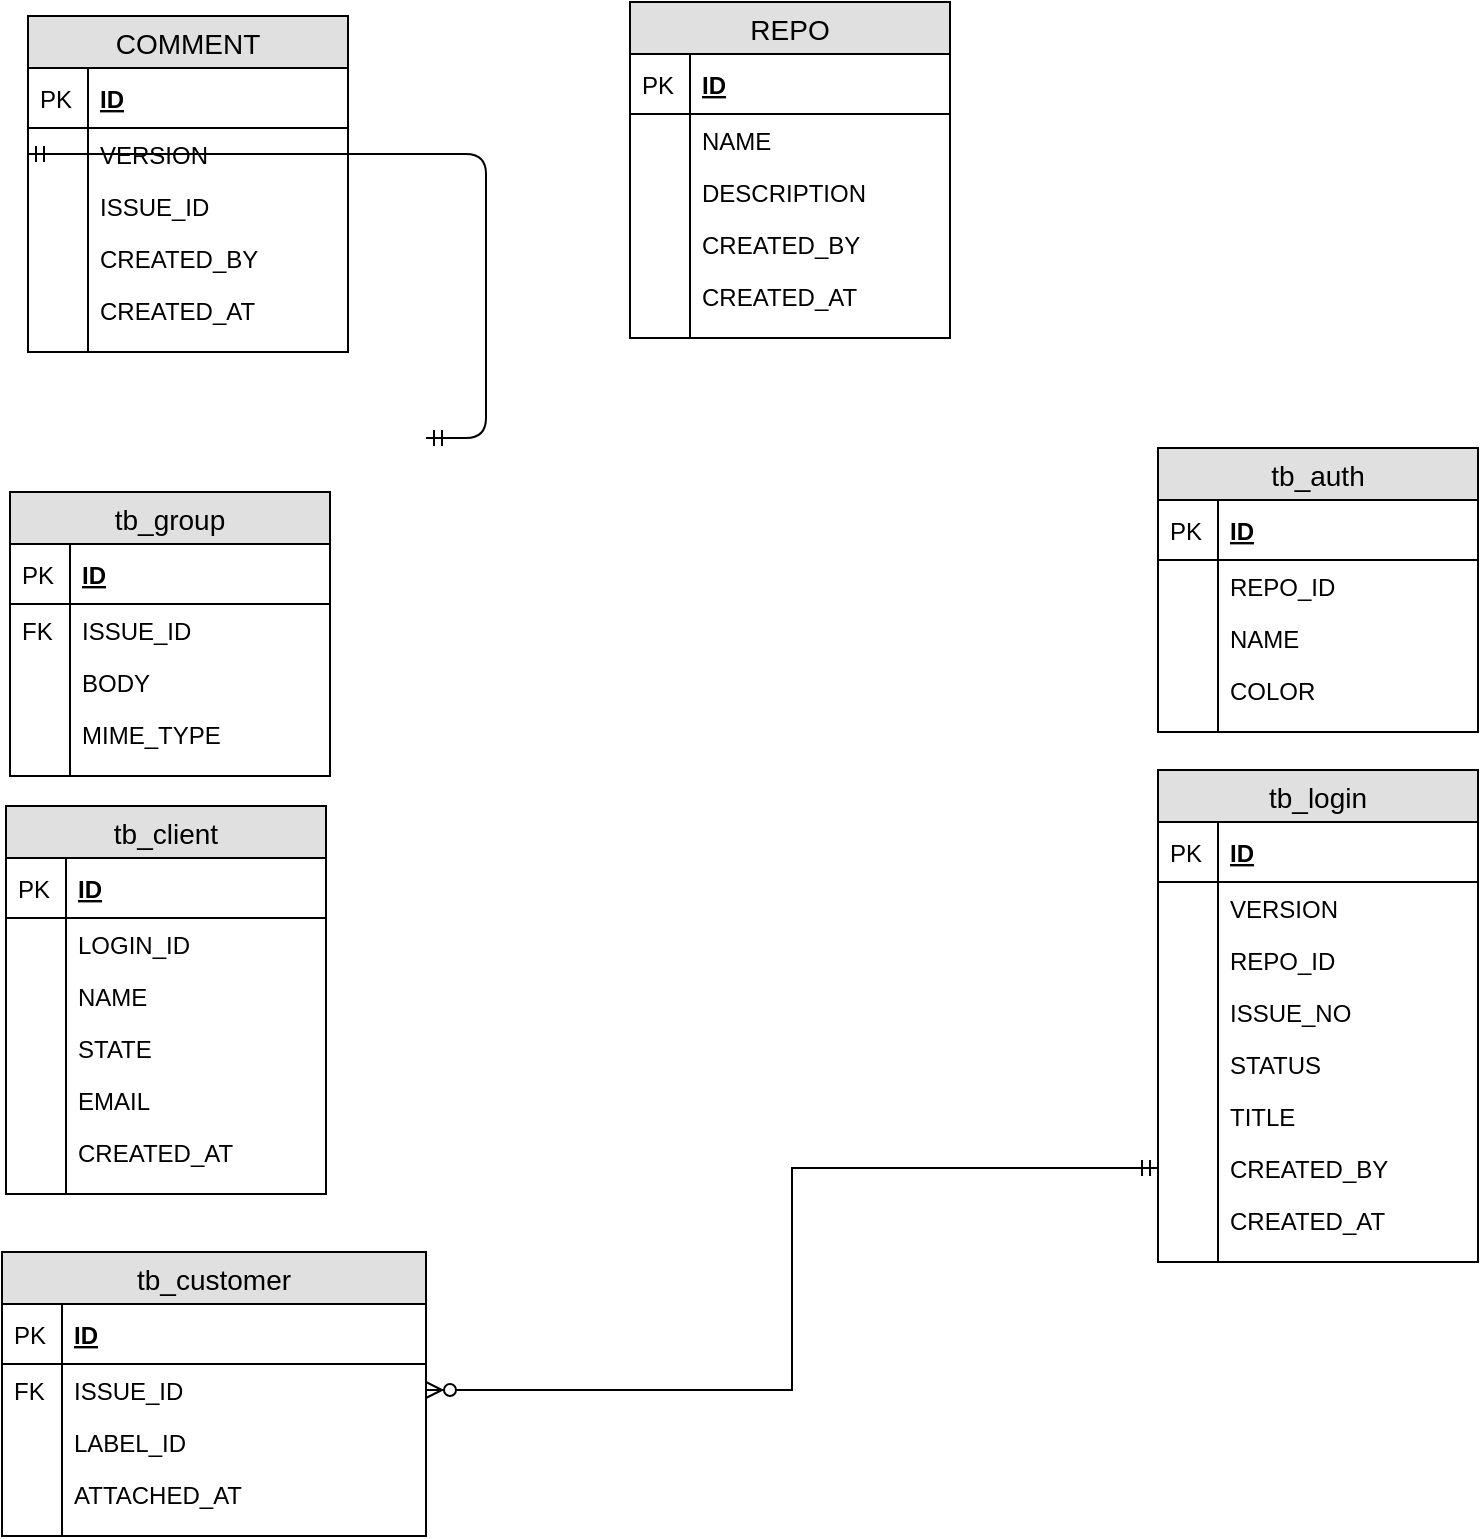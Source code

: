 <mxfile pages="1">
    <diagram id="ThVwjJEKlV_oW1t6sEBJ" name="Page-1">
        <mxGraphModel dx="1386" dy="1956" grid="0" gridSize="10" guides="1" tooltips="1" connect="1" arrows="1" fold="1" page="1" pageScale="1" pageWidth="827" pageHeight="1169" background="none" math="0" shadow="0">
            <root>
                <mxCell id="0"/>
                <mxCell id="1" parent="0"/>
                <mxCell id="Bm8oiXyTECb4FAFyTaYc-1" value="tb_login" style="swimlane;fontStyle=0;childLayout=stackLayout;horizontal=1;startSize=26;fillColor=#e0e0e0;horizontalStack=0;resizeParent=1;resizeParentMax=0;resizeLast=0;collapsible=1;marginBottom=0;swimlaneFillColor=#ffffff;align=center;fontSize=14;" parent="1" vertex="1">
                    <mxGeometry x="594" y="161" width="160" height="246" as="geometry"/>
                </mxCell>
                <mxCell id="Bm8oiXyTECb4FAFyTaYc-2" value="ID" style="shape=partialRectangle;top=0;left=0;right=0;bottom=1;align=left;verticalAlign=middle;fillColor=none;spacingLeft=34;spacingRight=4;overflow=hidden;rotatable=0;points=[[0,0.5],[1,0.5]];portConstraint=eastwest;dropTarget=0;fontStyle=5;fontSize=12;" parent="Bm8oiXyTECb4FAFyTaYc-1" vertex="1">
                    <mxGeometry y="26" width="160" height="30" as="geometry"/>
                </mxCell>
                <mxCell id="Bm8oiXyTECb4FAFyTaYc-3" value="PK" style="shape=partialRectangle;top=0;left=0;bottom=0;fillColor=none;align=left;verticalAlign=middle;spacingLeft=4;spacingRight=4;overflow=hidden;rotatable=0;points=[];portConstraint=eastwest;part=1;fontSize=12;" parent="Bm8oiXyTECb4FAFyTaYc-2" vertex="1" connectable="0">
                    <mxGeometry width="30" height="30" as="geometry"/>
                </mxCell>
                <mxCell id="Bm8oiXyTECb4FAFyTaYc-4" value="VERSION" style="shape=partialRectangle;top=0;left=0;right=0;bottom=0;align=left;verticalAlign=top;fillColor=none;spacingLeft=34;spacingRight=4;overflow=hidden;rotatable=0;points=[[0,0.5],[1,0.5]];portConstraint=eastwest;dropTarget=0;fontSize=12;" parent="Bm8oiXyTECb4FAFyTaYc-1" vertex="1">
                    <mxGeometry y="56" width="160" height="26" as="geometry"/>
                </mxCell>
                <mxCell id="Bm8oiXyTECb4FAFyTaYc-5" value="" style="shape=partialRectangle;top=0;left=0;bottom=0;fillColor=none;align=left;verticalAlign=top;spacingLeft=4;spacingRight=4;overflow=hidden;rotatable=0;points=[];portConstraint=eastwest;part=1;fontSize=12;" parent="Bm8oiXyTECb4FAFyTaYc-4" vertex="1" connectable="0">
                    <mxGeometry width="30" height="26" as="geometry"/>
                </mxCell>
                <mxCell id="Bm8oiXyTECb4FAFyTaYc-6" value="REPO_ID" style="shape=partialRectangle;top=0;left=0;right=0;bottom=0;align=left;verticalAlign=top;fillColor=none;spacingLeft=34;spacingRight=4;overflow=hidden;rotatable=0;points=[[0,0.5],[1,0.5]];portConstraint=eastwest;dropTarget=0;fontSize=12;" parent="Bm8oiXyTECb4FAFyTaYc-1" vertex="1">
                    <mxGeometry y="82" width="160" height="26" as="geometry"/>
                </mxCell>
                <mxCell id="Bm8oiXyTECb4FAFyTaYc-7" value="" style="shape=partialRectangle;top=0;left=0;bottom=0;fillColor=none;align=left;verticalAlign=top;spacingLeft=4;spacingRight=4;overflow=hidden;rotatable=0;points=[];portConstraint=eastwest;part=1;fontSize=12;" parent="Bm8oiXyTECb4FAFyTaYc-6" vertex="1" connectable="0">
                    <mxGeometry width="30" height="26" as="geometry"/>
                </mxCell>
                <mxCell id="Bm8oiXyTECb4FAFyTaYc-8" value="ISSUE_NO" style="shape=partialRectangle;top=0;left=0;right=0;bottom=0;align=left;verticalAlign=top;fillColor=none;spacingLeft=34;spacingRight=4;overflow=hidden;rotatable=0;points=[[0,0.5],[1,0.5]];portConstraint=eastwest;dropTarget=0;fontSize=12;" parent="Bm8oiXyTECb4FAFyTaYc-1" vertex="1">
                    <mxGeometry y="108" width="160" height="26" as="geometry"/>
                </mxCell>
                <mxCell id="Bm8oiXyTECb4FAFyTaYc-9" value="" style="shape=partialRectangle;top=0;left=0;bottom=0;fillColor=none;align=left;verticalAlign=top;spacingLeft=4;spacingRight=4;overflow=hidden;rotatable=0;points=[];portConstraint=eastwest;part=1;fontSize=12;" parent="Bm8oiXyTECb4FAFyTaYc-8" vertex="1" connectable="0">
                    <mxGeometry width="30" height="26" as="geometry"/>
                </mxCell>
                <mxCell id="Bm8oiXyTECb4FAFyTaYc-12" value="STATUS" style="shape=partialRectangle;top=0;left=0;right=0;bottom=0;align=left;verticalAlign=top;fillColor=none;spacingLeft=34;spacingRight=4;overflow=hidden;rotatable=0;points=[[0,0.5],[1,0.5]];portConstraint=eastwest;dropTarget=0;fontSize=12;" parent="Bm8oiXyTECb4FAFyTaYc-1" vertex="1">
                    <mxGeometry y="134" width="160" height="26" as="geometry"/>
                </mxCell>
                <mxCell id="Bm8oiXyTECb4FAFyTaYc-13" value="" style="shape=partialRectangle;top=0;left=0;bottom=0;fillColor=none;align=left;verticalAlign=top;spacingLeft=4;spacingRight=4;overflow=hidden;rotatable=0;points=[];portConstraint=eastwest;part=1;fontSize=12;" parent="Bm8oiXyTECb4FAFyTaYc-12" vertex="1" connectable="0">
                    <mxGeometry width="30" height="26" as="geometry"/>
                </mxCell>
                <mxCell id="Bm8oiXyTECb4FAFyTaYc-14" value="TITLE" style="shape=partialRectangle;top=0;left=0;right=0;bottom=0;align=left;verticalAlign=top;fillColor=none;spacingLeft=34;spacingRight=4;overflow=hidden;rotatable=0;points=[[0,0.5],[1,0.5]];portConstraint=eastwest;dropTarget=0;fontSize=12;" parent="Bm8oiXyTECb4FAFyTaYc-1" vertex="1">
                    <mxGeometry y="160" width="160" height="26" as="geometry"/>
                </mxCell>
                <mxCell id="Bm8oiXyTECb4FAFyTaYc-15" value="" style="shape=partialRectangle;top=0;left=0;bottom=0;fillColor=none;align=left;verticalAlign=top;spacingLeft=4;spacingRight=4;overflow=hidden;rotatable=0;points=[];portConstraint=eastwest;part=1;fontSize=12;" parent="Bm8oiXyTECb4FAFyTaYc-14" vertex="1" connectable="0">
                    <mxGeometry width="30" height="26" as="geometry"/>
                </mxCell>
                <mxCell id="Bm8oiXyTECb4FAFyTaYc-16" value="CREATED_BY" style="shape=partialRectangle;top=0;left=0;right=0;bottom=0;align=left;verticalAlign=top;fillColor=none;spacingLeft=34;spacingRight=4;overflow=hidden;rotatable=0;points=[[0,0.5],[1,0.5]];portConstraint=eastwest;dropTarget=0;fontSize=12;" parent="Bm8oiXyTECb4FAFyTaYc-1" vertex="1">
                    <mxGeometry y="186" width="160" height="26" as="geometry"/>
                </mxCell>
                <mxCell id="Bm8oiXyTECb4FAFyTaYc-17" value="" style="shape=partialRectangle;top=0;left=0;bottom=0;fillColor=none;align=left;verticalAlign=top;spacingLeft=4;spacingRight=4;overflow=hidden;rotatable=0;points=[];portConstraint=eastwest;part=1;fontSize=12;" parent="Bm8oiXyTECb4FAFyTaYc-16" vertex="1" connectable="0">
                    <mxGeometry width="30" height="26" as="geometry"/>
                </mxCell>
                <mxCell id="Bm8oiXyTECb4FAFyTaYc-18" value="CREATED_AT" style="shape=partialRectangle;top=0;left=0;right=0;bottom=0;align=left;verticalAlign=top;fillColor=none;spacingLeft=34;spacingRight=4;overflow=hidden;rotatable=0;points=[[0,0.5],[1,0.5]];portConstraint=eastwest;dropTarget=0;fontSize=12;" parent="Bm8oiXyTECb4FAFyTaYc-1" vertex="1">
                    <mxGeometry y="212" width="160" height="26" as="geometry"/>
                </mxCell>
                <mxCell id="Bm8oiXyTECb4FAFyTaYc-19" value="" style="shape=partialRectangle;top=0;left=0;bottom=0;fillColor=none;align=left;verticalAlign=top;spacingLeft=4;spacingRight=4;overflow=hidden;rotatable=0;points=[];portConstraint=eastwest;part=1;fontSize=12;" parent="Bm8oiXyTECb4FAFyTaYc-18" vertex="1" connectable="0">
                    <mxGeometry width="30" height="26" as="geometry"/>
                </mxCell>
                <mxCell id="Bm8oiXyTECb4FAFyTaYc-10" value="" style="shape=partialRectangle;top=0;left=0;right=0;bottom=0;align=left;verticalAlign=top;fillColor=none;spacingLeft=34;spacingRight=4;overflow=hidden;rotatable=0;points=[[0,0.5],[1,0.5]];portConstraint=eastwest;dropTarget=0;fontSize=12;" parent="Bm8oiXyTECb4FAFyTaYc-1" vertex="1">
                    <mxGeometry y="238" width="160" height="8" as="geometry"/>
                </mxCell>
                <mxCell id="Bm8oiXyTECb4FAFyTaYc-11" value="" style="shape=partialRectangle;top=0;left=0;bottom=0;fillColor=none;align=left;verticalAlign=top;spacingLeft=4;spacingRight=4;overflow=hidden;rotatable=0;points=[];portConstraint=eastwest;part=1;fontSize=12;" parent="Bm8oiXyTECb4FAFyTaYc-10" vertex="1" connectable="0">
                    <mxGeometry width="30" height="8.0" as="geometry"/>
                </mxCell>
                <mxCell id="Bm8oiXyTECb4FAFyTaYc-39" value="tb_customer" style="swimlane;fontStyle=0;childLayout=stackLayout;horizontal=1;startSize=26;fillColor=#e0e0e0;horizontalStack=0;resizeParent=1;resizeParentMax=0;resizeLast=0;collapsible=1;marginBottom=0;swimlaneFillColor=#ffffff;align=center;fontSize=14;" parent="1" vertex="1">
                    <mxGeometry x="16" y="402" width="212" height="142" as="geometry"/>
                </mxCell>
                <mxCell id="Bm8oiXyTECb4FAFyTaYc-40" value="ID" style="shape=partialRectangle;top=0;left=0;right=0;bottom=1;align=left;verticalAlign=middle;fillColor=none;spacingLeft=34;spacingRight=4;overflow=hidden;rotatable=0;points=[[0,0.5],[1,0.5]];portConstraint=eastwest;dropTarget=0;fontStyle=5;fontSize=12;" parent="Bm8oiXyTECb4FAFyTaYc-39" vertex="1">
                    <mxGeometry y="26" width="212" height="30" as="geometry"/>
                </mxCell>
                <mxCell id="Bm8oiXyTECb4FAFyTaYc-41" value="PK" style="shape=partialRectangle;top=0;left=0;bottom=0;fillColor=none;align=left;verticalAlign=middle;spacingLeft=4;spacingRight=4;overflow=hidden;rotatable=0;points=[];portConstraint=eastwest;part=1;fontSize=12;" parent="Bm8oiXyTECb4FAFyTaYc-40" vertex="1" connectable="0">
                    <mxGeometry width="30" height="30" as="geometry"/>
                </mxCell>
                <mxCell id="Bm8oiXyTECb4FAFyTaYc-42" value="ISSUE_ID" style="shape=partialRectangle;top=0;left=0;right=0;bottom=0;align=left;verticalAlign=top;fillColor=none;spacingLeft=34;spacingRight=4;overflow=hidden;rotatable=0;points=[[0,0.5],[1,0.5]];portConstraint=eastwest;dropTarget=0;fontSize=12;strokeColor=#000000;" parent="Bm8oiXyTECb4FAFyTaYc-39" vertex="1">
                    <mxGeometry y="56" width="212" height="26" as="geometry"/>
                </mxCell>
                <mxCell id="Bm8oiXyTECb4FAFyTaYc-43" value="FK" style="shape=partialRectangle;top=0;left=0;bottom=0;fillColor=none;align=left;verticalAlign=top;spacingLeft=4;spacingRight=4;overflow=hidden;rotatable=0;points=[];portConstraint=eastwest;part=1;fontSize=12;" parent="Bm8oiXyTECb4FAFyTaYc-42" vertex="1" connectable="0">
                    <mxGeometry width="30" height="26" as="geometry"/>
                </mxCell>
                <mxCell id="Bm8oiXyTECb4FAFyTaYc-44" value="LABEL_ID" style="shape=partialRectangle;top=0;left=0;right=0;bottom=0;align=left;verticalAlign=top;fillColor=none;spacingLeft=34;spacingRight=4;overflow=hidden;rotatable=0;points=[[0,0.5],[1,0.5]];portConstraint=eastwest;dropTarget=0;fontSize=12;" parent="Bm8oiXyTECb4FAFyTaYc-39" vertex="1">
                    <mxGeometry y="82" width="212" height="26" as="geometry"/>
                </mxCell>
                <mxCell id="Bm8oiXyTECb4FAFyTaYc-45" value="" style="shape=partialRectangle;top=0;left=0;bottom=0;fillColor=none;align=left;verticalAlign=top;spacingLeft=4;spacingRight=4;overflow=hidden;rotatable=0;points=[];portConstraint=eastwest;part=1;fontSize=12;" parent="Bm8oiXyTECb4FAFyTaYc-44" vertex="1" connectable="0">
                    <mxGeometry width="30" height="26" as="geometry"/>
                </mxCell>
                <mxCell id="Bm8oiXyTECb4FAFyTaYc-46" value="ATTACHED_AT" style="shape=partialRectangle;top=0;left=0;right=0;bottom=0;align=left;verticalAlign=top;fillColor=none;spacingLeft=34;spacingRight=4;overflow=hidden;rotatable=0;points=[[0,0.5],[1,0.5]];portConstraint=eastwest;dropTarget=0;fontSize=12;" parent="Bm8oiXyTECb4FAFyTaYc-39" vertex="1">
                    <mxGeometry y="108" width="212" height="26" as="geometry"/>
                </mxCell>
                <mxCell id="Bm8oiXyTECb4FAFyTaYc-47" value="" style="shape=partialRectangle;top=0;left=0;bottom=0;fillColor=none;align=left;verticalAlign=top;spacingLeft=4;spacingRight=4;overflow=hidden;rotatable=0;points=[];portConstraint=eastwest;part=1;fontSize=12;" parent="Bm8oiXyTECb4FAFyTaYc-46" vertex="1" connectable="0">
                    <mxGeometry width="30" height="26" as="geometry"/>
                </mxCell>
                <mxCell id="Bm8oiXyTECb4FAFyTaYc-48" value="" style="shape=partialRectangle;top=0;left=0;right=0;bottom=0;align=left;verticalAlign=top;fillColor=none;spacingLeft=34;spacingRight=4;overflow=hidden;rotatable=0;points=[[0,0.5],[1,0.5]];portConstraint=eastwest;dropTarget=0;fontSize=12;" parent="Bm8oiXyTECb4FAFyTaYc-39" vertex="1">
                    <mxGeometry y="134" width="212" height="8" as="geometry"/>
                </mxCell>
                <mxCell id="Bm8oiXyTECb4FAFyTaYc-49" value="" style="shape=partialRectangle;top=0;left=0;bottom=0;fillColor=none;align=left;verticalAlign=top;spacingLeft=4;spacingRight=4;overflow=hidden;rotatable=0;points=[];portConstraint=eastwest;part=1;fontSize=12;" parent="Bm8oiXyTECb4FAFyTaYc-48" vertex="1" connectable="0">
                    <mxGeometry width="30" height="8.0" as="geometry"/>
                </mxCell>
                <mxCell id="Bm8oiXyTECb4FAFyTaYc-50" value="COMMENT" style="swimlane;fontStyle=0;childLayout=stackLayout;horizontal=1;startSize=26;fillColor=#e0e0e0;horizontalStack=0;resizeParent=1;resizeParentMax=0;resizeLast=0;collapsible=1;marginBottom=0;swimlaneFillColor=#ffffff;align=center;fontSize=14;" parent="1" vertex="1">
                    <mxGeometry x="29" y="-216" width="160" height="168" as="geometry"/>
                </mxCell>
                <mxCell id="Bm8oiXyTECb4FAFyTaYc-51" value="ID" style="shape=partialRectangle;top=0;left=0;right=0;bottom=1;align=left;verticalAlign=middle;fillColor=none;spacingLeft=34;spacingRight=4;overflow=hidden;rotatable=0;points=[[0,0.5],[1,0.5]];portConstraint=eastwest;dropTarget=0;fontStyle=5;fontSize=12;" parent="Bm8oiXyTECb4FAFyTaYc-50" vertex="1">
                    <mxGeometry y="26" width="160" height="30" as="geometry"/>
                </mxCell>
                <mxCell id="Bm8oiXyTECb4FAFyTaYc-52" value="PK" style="shape=partialRectangle;top=0;left=0;bottom=0;fillColor=none;align=left;verticalAlign=middle;spacingLeft=4;spacingRight=4;overflow=hidden;rotatable=0;points=[];portConstraint=eastwest;part=1;fontSize=12;" parent="Bm8oiXyTECb4FAFyTaYc-51" vertex="1" connectable="0">
                    <mxGeometry width="30" height="30" as="geometry"/>
                </mxCell>
                <mxCell id="Bm8oiXyTECb4FAFyTaYc-53" value="VERSION" style="shape=partialRectangle;top=0;left=0;right=0;bottom=0;align=left;verticalAlign=top;fillColor=none;spacingLeft=34;spacingRight=4;overflow=hidden;rotatable=0;points=[[0,0.5],[1,0.5]];portConstraint=eastwest;dropTarget=0;fontSize=12;" parent="Bm8oiXyTECb4FAFyTaYc-50" vertex="1">
                    <mxGeometry y="56" width="160" height="26" as="geometry"/>
                </mxCell>
                <mxCell id="Bm8oiXyTECb4FAFyTaYc-54" value="" style="shape=partialRectangle;top=0;left=0;bottom=0;fillColor=none;align=left;verticalAlign=top;spacingLeft=4;spacingRight=4;overflow=hidden;rotatable=0;points=[];portConstraint=eastwest;part=1;fontSize=12;" parent="Bm8oiXyTECb4FAFyTaYc-53" vertex="1" connectable="0">
                    <mxGeometry width="30" height="26" as="geometry"/>
                </mxCell>
                <mxCell id="Bm8oiXyTECb4FAFyTaYc-55" value="ISSUE_ID" style="shape=partialRectangle;top=0;left=0;right=0;bottom=0;align=left;verticalAlign=top;fillColor=none;spacingLeft=34;spacingRight=4;overflow=hidden;rotatable=0;points=[[0,0.5],[1,0.5]];portConstraint=eastwest;dropTarget=0;fontSize=12;" parent="Bm8oiXyTECb4FAFyTaYc-50" vertex="1">
                    <mxGeometry y="82" width="160" height="26" as="geometry"/>
                </mxCell>
                <mxCell id="Bm8oiXyTECb4FAFyTaYc-56" value="" style="shape=partialRectangle;top=0;left=0;bottom=0;fillColor=none;align=left;verticalAlign=top;spacingLeft=4;spacingRight=4;overflow=hidden;rotatable=0;points=[];portConstraint=eastwest;part=1;fontSize=12;" parent="Bm8oiXyTECb4FAFyTaYc-55" vertex="1" connectable="0">
                    <mxGeometry width="30" height="26" as="geometry"/>
                </mxCell>
                <mxCell id="Bm8oiXyTECb4FAFyTaYc-57" value="CREATED_BY" style="shape=partialRectangle;top=0;left=0;right=0;bottom=0;align=left;verticalAlign=top;fillColor=none;spacingLeft=34;spacingRight=4;overflow=hidden;rotatable=0;points=[[0,0.5],[1,0.5]];portConstraint=eastwest;dropTarget=0;fontSize=12;" parent="Bm8oiXyTECb4FAFyTaYc-50" vertex="1">
                    <mxGeometry y="108" width="160" height="26" as="geometry"/>
                </mxCell>
                <mxCell id="Bm8oiXyTECb4FAFyTaYc-58" value="" style="shape=partialRectangle;top=0;left=0;bottom=0;fillColor=none;align=left;verticalAlign=top;spacingLeft=4;spacingRight=4;overflow=hidden;rotatable=0;points=[];portConstraint=eastwest;part=1;fontSize=12;" parent="Bm8oiXyTECb4FAFyTaYc-57" vertex="1" connectable="0">
                    <mxGeometry width="30" height="26" as="geometry"/>
                </mxCell>
                <mxCell id="Bm8oiXyTECb4FAFyTaYc-59" value="CREATED_AT" style="shape=partialRectangle;top=0;left=0;right=0;bottom=0;align=left;verticalAlign=top;fillColor=none;spacingLeft=34;spacingRight=4;overflow=hidden;rotatable=0;points=[[0,0.5],[1,0.5]];portConstraint=eastwest;dropTarget=0;fontSize=12;" parent="Bm8oiXyTECb4FAFyTaYc-50" vertex="1">
                    <mxGeometry y="134" width="160" height="26" as="geometry"/>
                </mxCell>
                <mxCell id="Bm8oiXyTECb4FAFyTaYc-60" value="" style="shape=partialRectangle;top=0;left=0;bottom=0;fillColor=none;align=left;verticalAlign=top;spacingLeft=4;spacingRight=4;overflow=hidden;rotatable=0;points=[];portConstraint=eastwest;part=1;fontSize=12;" parent="Bm8oiXyTECb4FAFyTaYc-59" vertex="1" connectable="0">
                    <mxGeometry width="30" height="26" as="geometry"/>
                </mxCell>
                <mxCell id="Bm8oiXyTECb4FAFyTaYc-67" value="" style="shape=partialRectangle;top=0;left=0;right=0;bottom=0;align=left;verticalAlign=top;fillColor=none;spacingLeft=34;spacingRight=4;overflow=hidden;rotatable=0;points=[[0,0.5],[1,0.5]];portConstraint=eastwest;dropTarget=0;fontSize=12;" parent="Bm8oiXyTECb4FAFyTaYc-50" vertex="1">
                    <mxGeometry y="160" width="160" height="8" as="geometry"/>
                </mxCell>
                <mxCell id="Bm8oiXyTECb4FAFyTaYc-68" value="" style="shape=partialRectangle;top=0;left=0;bottom=0;fillColor=none;align=left;verticalAlign=top;spacingLeft=4;spacingRight=4;overflow=hidden;rotatable=0;points=[];portConstraint=eastwest;part=1;fontSize=12;" parent="Bm8oiXyTECb4FAFyTaYc-67" vertex="1" connectable="0">
                    <mxGeometry width="30" height="8.0" as="geometry"/>
                </mxCell>
                <mxCell id="Bm8oiXyTECb4FAFyTaYc-80" value="tb_client" style="swimlane;fontStyle=0;childLayout=stackLayout;horizontal=1;startSize=26;fillColor=#e0e0e0;horizontalStack=0;resizeParent=1;resizeParentMax=0;resizeLast=0;collapsible=1;marginBottom=0;swimlaneFillColor=#ffffff;align=center;fontSize=14;" parent="1" vertex="1">
                    <mxGeometry x="18" y="179" width="160" height="194" as="geometry"/>
                </mxCell>
                <mxCell id="Bm8oiXyTECb4FAFyTaYc-81" value="ID" style="shape=partialRectangle;top=0;left=0;right=0;bottom=1;align=left;verticalAlign=middle;fillColor=none;spacingLeft=34;spacingRight=4;overflow=hidden;rotatable=0;points=[[0,0.5],[1,0.5]];portConstraint=eastwest;dropTarget=0;fontStyle=5;fontSize=12;" parent="Bm8oiXyTECb4FAFyTaYc-80" vertex="1">
                    <mxGeometry y="26" width="160" height="30" as="geometry"/>
                </mxCell>
                <mxCell id="Bm8oiXyTECb4FAFyTaYc-82" value="PK" style="shape=partialRectangle;top=0;left=0;bottom=0;fillColor=none;align=left;verticalAlign=middle;spacingLeft=4;spacingRight=4;overflow=hidden;rotatable=0;points=[];portConstraint=eastwest;part=1;fontSize=12;" parent="Bm8oiXyTECb4FAFyTaYc-81" vertex="1" connectable="0">
                    <mxGeometry width="30" height="30" as="geometry"/>
                </mxCell>
                <mxCell id="Bm8oiXyTECb4FAFyTaYc-83" value="LOGIN_ID" style="shape=partialRectangle;top=0;left=0;right=0;bottom=0;align=left;verticalAlign=top;fillColor=none;spacingLeft=34;spacingRight=4;overflow=hidden;rotatable=0;points=[[0,0.5],[1,0.5]];portConstraint=eastwest;dropTarget=0;fontSize=12;" parent="Bm8oiXyTECb4FAFyTaYc-80" vertex="1">
                    <mxGeometry y="56" width="160" height="26" as="geometry"/>
                </mxCell>
                <mxCell id="Bm8oiXyTECb4FAFyTaYc-84" value="" style="shape=partialRectangle;top=0;left=0;bottom=0;fillColor=none;align=left;verticalAlign=top;spacingLeft=4;spacingRight=4;overflow=hidden;rotatable=0;points=[];portConstraint=eastwest;part=1;fontSize=12;" parent="Bm8oiXyTECb4FAFyTaYc-83" vertex="1" connectable="0">
                    <mxGeometry width="30" height="26" as="geometry"/>
                </mxCell>
                <mxCell id="Bm8oiXyTECb4FAFyTaYc-85" value="NAME" style="shape=partialRectangle;top=0;left=0;right=0;bottom=0;align=left;verticalAlign=top;fillColor=none;spacingLeft=34;spacingRight=4;overflow=hidden;rotatable=0;points=[[0,0.5],[1,0.5]];portConstraint=eastwest;dropTarget=0;fontSize=12;" parent="Bm8oiXyTECb4FAFyTaYc-80" vertex="1">
                    <mxGeometry y="82" width="160" height="26" as="geometry"/>
                </mxCell>
                <mxCell id="Bm8oiXyTECb4FAFyTaYc-86" value="" style="shape=partialRectangle;top=0;left=0;bottom=0;fillColor=none;align=left;verticalAlign=top;spacingLeft=4;spacingRight=4;overflow=hidden;rotatable=0;points=[];portConstraint=eastwest;part=1;fontSize=12;" parent="Bm8oiXyTECb4FAFyTaYc-85" vertex="1" connectable="0">
                    <mxGeometry width="30" height="26" as="geometry"/>
                </mxCell>
                <mxCell id="Bm8oiXyTECb4FAFyTaYc-87" value="STATE" style="shape=partialRectangle;top=0;left=0;right=0;bottom=0;align=left;verticalAlign=top;fillColor=none;spacingLeft=34;spacingRight=4;overflow=hidden;rotatable=0;points=[[0,0.5],[1,0.5]];portConstraint=eastwest;dropTarget=0;fontSize=12;" parent="Bm8oiXyTECb4FAFyTaYc-80" vertex="1">
                    <mxGeometry y="108" width="160" height="26" as="geometry"/>
                </mxCell>
                <mxCell id="Bm8oiXyTECb4FAFyTaYc-88" value="" style="shape=partialRectangle;top=0;left=0;bottom=0;fillColor=none;align=left;verticalAlign=top;spacingLeft=4;spacingRight=4;overflow=hidden;rotatable=0;points=[];portConstraint=eastwest;part=1;fontSize=12;" parent="Bm8oiXyTECb4FAFyTaYc-87" vertex="1" connectable="0">
                    <mxGeometry width="30" height="26" as="geometry"/>
                </mxCell>
                <mxCell id="Bm8oiXyTECb4FAFyTaYc-89" value="EMAIL" style="shape=partialRectangle;top=0;left=0;right=0;bottom=0;align=left;verticalAlign=top;fillColor=none;spacingLeft=34;spacingRight=4;overflow=hidden;rotatable=0;points=[[0,0.5],[1,0.5]];portConstraint=eastwest;dropTarget=0;fontSize=12;" parent="Bm8oiXyTECb4FAFyTaYc-80" vertex="1">
                    <mxGeometry y="134" width="160" height="26" as="geometry"/>
                </mxCell>
                <mxCell id="Bm8oiXyTECb4FAFyTaYc-90" value="" style="shape=partialRectangle;top=0;left=0;bottom=0;fillColor=none;align=left;verticalAlign=top;spacingLeft=4;spacingRight=4;overflow=hidden;rotatable=0;points=[];portConstraint=eastwest;part=1;fontSize=12;" parent="Bm8oiXyTECb4FAFyTaYc-89" vertex="1" connectable="0">
                    <mxGeometry width="30" height="26" as="geometry"/>
                </mxCell>
                <mxCell id="Bm8oiXyTECb4FAFyTaYc-93" value="CREATED_AT" style="shape=partialRectangle;top=0;left=0;right=0;bottom=0;align=left;verticalAlign=top;fillColor=none;spacingLeft=34;spacingRight=4;overflow=hidden;rotatable=0;points=[[0,0.5],[1,0.5]];portConstraint=eastwest;dropTarget=0;fontSize=12;" parent="Bm8oiXyTECb4FAFyTaYc-80" vertex="1">
                    <mxGeometry y="160" width="160" height="26" as="geometry"/>
                </mxCell>
                <mxCell id="Bm8oiXyTECb4FAFyTaYc-94" value="" style="shape=partialRectangle;top=0;left=0;bottom=0;fillColor=none;align=left;verticalAlign=top;spacingLeft=4;spacingRight=4;overflow=hidden;rotatable=0;points=[];portConstraint=eastwest;part=1;fontSize=12;" parent="Bm8oiXyTECb4FAFyTaYc-93" vertex="1" connectable="0">
                    <mxGeometry width="30" height="26" as="geometry"/>
                </mxCell>
                <mxCell id="Bm8oiXyTECb4FAFyTaYc-91" value="" style="shape=partialRectangle;top=0;left=0;right=0;bottom=0;align=left;verticalAlign=top;fillColor=none;spacingLeft=34;spacingRight=4;overflow=hidden;rotatable=0;points=[[0,0.5],[1,0.5]];portConstraint=eastwest;dropTarget=0;fontSize=12;" parent="Bm8oiXyTECb4FAFyTaYc-80" vertex="1">
                    <mxGeometry y="186" width="160" height="8" as="geometry"/>
                </mxCell>
                <mxCell id="Bm8oiXyTECb4FAFyTaYc-92" value="" style="shape=partialRectangle;top=0;left=0;bottom=0;fillColor=none;align=left;verticalAlign=top;spacingLeft=4;spacingRight=4;overflow=hidden;rotatable=0;points=[];portConstraint=eastwest;part=1;fontSize=12;" parent="Bm8oiXyTECb4FAFyTaYc-91" vertex="1" connectable="0">
                    <mxGeometry width="30" height="8.0" as="geometry"/>
                </mxCell>
                <mxCell id="Bm8oiXyTECb4FAFyTaYc-95" value="REPO" style="swimlane;fontStyle=0;childLayout=stackLayout;horizontal=1;startSize=26;fillColor=#e0e0e0;horizontalStack=0;resizeParent=1;resizeParentMax=0;resizeLast=0;collapsible=1;marginBottom=0;swimlaneFillColor=#ffffff;align=center;fontSize=14;" parent="1" vertex="1">
                    <mxGeometry x="330" y="-223" width="160" height="168" as="geometry"/>
                </mxCell>
                <mxCell id="Bm8oiXyTECb4FAFyTaYc-96" value="ID" style="shape=partialRectangle;top=0;left=0;right=0;bottom=1;align=left;verticalAlign=middle;fillColor=none;spacingLeft=34;spacingRight=4;overflow=hidden;rotatable=0;points=[[0,0.5],[1,0.5]];portConstraint=eastwest;dropTarget=0;fontStyle=5;fontSize=12;" parent="Bm8oiXyTECb4FAFyTaYc-95" vertex="1">
                    <mxGeometry y="26" width="160" height="30" as="geometry"/>
                </mxCell>
                <mxCell id="Bm8oiXyTECb4FAFyTaYc-97" value="PK" style="shape=partialRectangle;top=0;left=0;bottom=0;fillColor=none;align=left;verticalAlign=middle;spacingLeft=4;spacingRight=4;overflow=hidden;rotatable=0;points=[];portConstraint=eastwest;part=1;fontSize=12;" parent="Bm8oiXyTECb4FAFyTaYc-96" vertex="1" connectable="0">
                    <mxGeometry width="30" height="30" as="geometry"/>
                </mxCell>
                <mxCell id="Bm8oiXyTECb4FAFyTaYc-98" value="NAME" style="shape=partialRectangle;top=0;left=0;right=0;bottom=0;align=left;verticalAlign=top;fillColor=none;spacingLeft=34;spacingRight=4;overflow=hidden;rotatable=0;points=[[0,0.5],[1,0.5]];portConstraint=eastwest;dropTarget=0;fontSize=12;" parent="Bm8oiXyTECb4FAFyTaYc-95" vertex="1">
                    <mxGeometry y="56" width="160" height="26" as="geometry"/>
                </mxCell>
                <mxCell id="Bm8oiXyTECb4FAFyTaYc-99" value="" style="shape=partialRectangle;top=0;left=0;bottom=0;fillColor=none;align=left;verticalAlign=top;spacingLeft=4;spacingRight=4;overflow=hidden;rotatable=0;points=[];portConstraint=eastwest;part=1;fontSize=12;" parent="Bm8oiXyTECb4FAFyTaYc-98" vertex="1" connectable="0">
                    <mxGeometry width="30" height="26" as="geometry"/>
                </mxCell>
                <mxCell id="Bm8oiXyTECb4FAFyTaYc-100" value="DESCRIPTION" style="shape=partialRectangle;top=0;left=0;right=0;bottom=0;align=left;verticalAlign=top;fillColor=none;spacingLeft=34;spacingRight=4;overflow=hidden;rotatable=0;points=[[0,0.5],[1,0.5]];portConstraint=eastwest;dropTarget=0;fontSize=12;" parent="Bm8oiXyTECb4FAFyTaYc-95" vertex="1">
                    <mxGeometry y="82" width="160" height="26" as="geometry"/>
                </mxCell>
                <mxCell id="Bm8oiXyTECb4FAFyTaYc-101" value="" style="shape=partialRectangle;top=0;left=0;bottom=0;fillColor=none;align=left;verticalAlign=top;spacingLeft=4;spacingRight=4;overflow=hidden;rotatable=0;points=[];portConstraint=eastwest;part=1;fontSize=12;" parent="Bm8oiXyTECb4FAFyTaYc-100" vertex="1" connectable="0">
                    <mxGeometry width="30" height="26" as="geometry"/>
                </mxCell>
                <mxCell id="Bm8oiXyTECb4FAFyTaYc-102" value="CREATED_BY" style="shape=partialRectangle;top=0;left=0;right=0;bottom=0;align=left;verticalAlign=top;fillColor=none;spacingLeft=34;spacingRight=4;overflow=hidden;rotatable=0;points=[[0,0.5],[1,0.5]];portConstraint=eastwest;dropTarget=0;fontSize=12;" parent="Bm8oiXyTECb4FAFyTaYc-95" vertex="1">
                    <mxGeometry y="108" width="160" height="26" as="geometry"/>
                </mxCell>
                <mxCell id="Bm8oiXyTECb4FAFyTaYc-103" value="" style="shape=partialRectangle;top=0;left=0;bottom=0;fillColor=none;align=left;verticalAlign=top;spacingLeft=4;spacingRight=4;overflow=hidden;rotatable=0;points=[];portConstraint=eastwest;part=1;fontSize=12;" parent="Bm8oiXyTECb4FAFyTaYc-102" vertex="1" connectable="0">
                    <mxGeometry width="30" height="26" as="geometry"/>
                </mxCell>
                <mxCell id="Bm8oiXyTECb4FAFyTaYc-104" value="CREATED_AT" style="shape=partialRectangle;top=0;left=0;right=0;bottom=0;align=left;verticalAlign=top;fillColor=none;spacingLeft=34;spacingRight=4;overflow=hidden;rotatable=0;points=[[0,0.5],[1,0.5]];portConstraint=eastwest;dropTarget=0;fontSize=12;" parent="Bm8oiXyTECb4FAFyTaYc-95" vertex="1">
                    <mxGeometry y="134" width="160" height="26" as="geometry"/>
                </mxCell>
                <mxCell id="Bm8oiXyTECb4FAFyTaYc-105" value="" style="shape=partialRectangle;top=0;left=0;bottom=0;fillColor=none;align=left;verticalAlign=top;spacingLeft=4;spacingRight=4;overflow=hidden;rotatable=0;points=[];portConstraint=eastwest;part=1;fontSize=12;" parent="Bm8oiXyTECb4FAFyTaYc-104" vertex="1" connectable="0">
                    <mxGeometry width="30" height="26" as="geometry"/>
                </mxCell>
                <mxCell id="Bm8oiXyTECb4FAFyTaYc-108" value="" style="shape=partialRectangle;top=0;left=0;right=0;bottom=0;align=left;verticalAlign=top;fillColor=none;spacingLeft=34;spacingRight=4;overflow=hidden;rotatable=0;points=[[0,0.5],[1,0.5]];portConstraint=eastwest;dropTarget=0;fontSize=12;" parent="Bm8oiXyTECb4FAFyTaYc-95" vertex="1">
                    <mxGeometry y="160" width="160" height="8" as="geometry"/>
                </mxCell>
                <mxCell id="Bm8oiXyTECb4FAFyTaYc-109" value="" style="shape=partialRectangle;top=0;left=0;bottom=0;fillColor=none;align=left;verticalAlign=top;spacingLeft=4;spacingRight=4;overflow=hidden;rotatable=0;points=[];portConstraint=eastwest;part=1;fontSize=12;" parent="Bm8oiXyTECb4FAFyTaYc-108" vertex="1" connectable="0">
                    <mxGeometry width="30" height="8.0" as="geometry"/>
                </mxCell>
                <mxCell id="Bm8oiXyTECb4FAFyTaYc-124" value="" style="edgeStyle=entityRelationEdgeStyle;fontSize=12;html=1;endArrow=ERmandOne;startArrow=ERmandOne;entryX=0;entryY=0.5;entryDx=0;entryDy=0;exitX=1;exitY=0.5;exitDx=0;exitDy=0;" parent="1" target="Bm8oiXyTECb4FAFyTaYc-53" edge="1">
                    <mxGeometry width="100" height="100" relative="1" as="geometry">
                        <mxPoint x="228" y="-5" as="sourcePoint"/>
                        <mxPoint x="271" y="115" as="targetPoint"/>
                    </mxGeometry>
                </mxCell>
                <mxCell id="Bm8oiXyTECb4FAFyTaYc-127" style="edgeStyle=orthogonalEdgeStyle;rounded=0;orthogonalLoop=1;jettySize=auto;html=1;exitX=0;exitY=0.5;exitDx=0;exitDy=0;endArrow=ERzeroToMany;endFill=1;startArrow=ERmandOne;startFill=0;" parent="1" source="Bm8oiXyTECb4FAFyTaYc-16" target="Bm8oiXyTECb4FAFyTaYc-42" edge="1">
                    <mxGeometry relative="1" as="geometry"/>
                </mxCell>
                <mxCell id="2" value="tb_group" style="swimlane;fontStyle=0;childLayout=stackLayout;horizontal=1;startSize=26;fillColor=#e0e0e0;horizontalStack=0;resizeParent=1;resizeParentMax=0;resizeLast=0;collapsible=1;marginBottom=0;swimlaneFillColor=#ffffff;align=center;fontSize=14;" vertex="1" parent="1">
                    <mxGeometry x="20" y="22" width="160" height="142" as="geometry"/>
                </mxCell>
                <mxCell id="3" value="ID" style="shape=partialRectangle;top=0;left=0;right=0;bottom=1;align=left;verticalAlign=middle;fillColor=none;spacingLeft=34;spacingRight=4;overflow=hidden;rotatable=0;points=[[0,0.5],[1,0.5]];portConstraint=eastwest;dropTarget=0;fontStyle=5;fontSize=12;" vertex="1" parent="2">
                    <mxGeometry y="26" width="160" height="30" as="geometry"/>
                </mxCell>
                <mxCell id="4" value="PK" style="shape=partialRectangle;top=0;left=0;bottom=0;fillColor=none;align=left;verticalAlign=middle;spacingLeft=4;spacingRight=4;overflow=hidden;rotatable=0;points=[];portConstraint=eastwest;part=1;fontSize=12;" vertex="1" connectable="0" parent="3">
                    <mxGeometry width="30" height="30" as="geometry"/>
                </mxCell>
                <mxCell id="5" value="ISSUE_ID" style="shape=partialRectangle;top=0;left=0;right=0;bottom=0;align=left;verticalAlign=top;fillColor=none;spacingLeft=34;spacingRight=4;overflow=hidden;rotatable=0;points=[[0,0.5],[1,0.5]];portConstraint=eastwest;dropTarget=0;fontSize=12;strokeColor=#000000;" vertex="1" parent="2">
                    <mxGeometry y="56" width="160" height="26" as="geometry"/>
                </mxCell>
                <mxCell id="6" value="FK" style="shape=partialRectangle;top=0;left=0;bottom=0;fillColor=none;align=left;verticalAlign=top;spacingLeft=4;spacingRight=4;overflow=hidden;rotatable=0;points=[];portConstraint=eastwest;part=1;fontSize=12;" vertex="1" connectable="0" parent="5">
                    <mxGeometry width="30" height="26" as="geometry"/>
                </mxCell>
                <mxCell id="7" value="BODY" style="shape=partialRectangle;top=0;left=0;right=0;bottom=0;align=left;verticalAlign=top;fillColor=none;spacingLeft=34;spacingRight=4;overflow=hidden;rotatable=0;points=[[0,0.5],[1,0.5]];portConstraint=eastwest;dropTarget=0;fontSize=12;" vertex="1" parent="2">
                    <mxGeometry y="82" width="160" height="26" as="geometry"/>
                </mxCell>
                <mxCell id="8" value="" style="shape=partialRectangle;top=0;left=0;bottom=0;fillColor=none;align=left;verticalAlign=top;spacingLeft=4;spacingRight=4;overflow=hidden;rotatable=0;points=[];portConstraint=eastwest;part=1;fontSize=12;" vertex="1" connectable="0" parent="7">
                    <mxGeometry width="30" height="26" as="geometry"/>
                </mxCell>
                <mxCell id="9" value="MIME_TYPE" style="shape=partialRectangle;top=0;left=0;right=0;bottom=0;align=left;verticalAlign=top;fillColor=none;spacingLeft=34;spacingRight=4;overflow=hidden;rotatable=0;points=[[0,0.5],[1,0.5]];portConstraint=eastwest;dropTarget=0;fontSize=12;" vertex="1" parent="2">
                    <mxGeometry y="108" width="160" height="26" as="geometry"/>
                </mxCell>
                <mxCell id="10" value="" style="shape=partialRectangle;top=0;left=0;bottom=0;fillColor=none;align=left;verticalAlign=top;spacingLeft=4;spacingRight=4;overflow=hidden;rotatable=0;points=[];portConstraint=eastwest;part=1;fontSize=12;" vertex="1" connectable="0" parent="9">
                    <mxGeometry width="30" height="26" as="geometry"/>
                </mxCell>
                <mxCell id="11" value="" style="shape=partialRectangle;top=0;left=0;right=0;bottom=0;align=left;verticalAlign=top;fillColor=none;spacingLeft=34;spacingRight=4;overflow=hidden;rotatable=0;points=[[0,0.5],[1,0.5]];portConstraint=eastwest;dropTarget=0;fontSize=12;" vertex="1" parent="2">
                    <mxGeometry y="134" width="160" height="8" as="geometry"/>
                </mxCell>
                <mxCell id="12" value="" style="shape=partialRectangle;top=0;left=0;bottom=0;fillColor=none;align=left;verticalAlign=top;spacingLeft=4;spacingRight=4;overflow=hidden;rotatable=0;points=[];portConstraint=eastwest;part=1;fontSize=12;" vertex="1" connectable="0" parent="11">
                    <mxGeometry width="30" height="8.0" as="geometry"/>
                </mxCell>
                <mxCell id="Bm8oiXyTECb4FAFyTaYc-110" value="tb_auth" style="swimlane;fontStyle=0;childLayout=stackLayout;horizontal=1;startSize=26;fillColor=#e0e0e0;horizontalStack=0;resizeParent=1;resizeParentMax=0;resizeLast=0;collapsible=1;marginBottom=0;swimlaneFillColor=#ffffff;align=center;fontSize=14;" parent="1" vertex="1">
                    <mxGeometry x="594" width="160" height="142" as="geometry"/>
                </mxCell>
                <mxCell id="Bm8oiXyTECb4FAFyTaYc-111" value="ID" style="shape=partialRectangle;top=0;left=0;right=0;bottom=1;align=left;verticalAlign=middle;fillColor=none;spacingLeft=34;spacingRight=4;overflow=hidden;rotatable=0;points=[[0,0.5],[1,0.5]];portConstraint=eastwest;dropTarget=0;fontStyle=5;fontSize=12;" parent="Bm8oiXyTECb4FAFyTaYc-110" vertex="1">
                    <mxGeometry y="26" width="160" height="30" as="geometry"/>
                </mxCell>
                <mxCell id="Bm8oiXyTECb4FAFyTaYc-112" value="PK" style="shape=partialRectangle;top=0;left=0;bottom=0;fillColor=none;align=left;verticalAlign=middle;spacingLeft=4;spacingRight=4;overflow=hidden;rotatable=0;points=[];portConstraint=eastwest;part=1;fontSize=12;" parent="Bm8oiXyTECb4FAFyTaYc-111" vertex="1" connectable="0">
                    <mxGeometry width="30" height="30" as="geometry"/>
                </mxCell>
                <mxCell id="Bm8oiXyTECb4FAFyTaYc-113" value="REPO_ID" style="shape=partialRectangle;top=0;left=0;right=0;bottom=0;align=left;verticalAlign=top;fillColor=none;spacingLeft=34;spacingRight=4;overflow=hidden;rotatable=0;points=[[0,0.5],[1,0.5]];portConstraint=eastwest;dropTarget=0;fontSize=12;" parent="Bm8oiXyTECb4FAFyTaYc-110" vertex="1">
                    <mxGeometry y="56" width="160" height="26" as="geometry"/>
                </mxCell>
                <mxCell id="Bm8oiXyTECb4FAFyTaYc-114" value="" style="shape=partialRectangle;top=0;left=0;bottom=0;fillColor=none;align=left;verticalAlign=top;spacingLeft=4;spacingRight=4;overflow=hidden;rotatable=0;points=[];portConstraint=eastwest;part=1;fontSize=12;" parent="Bm8oiXyTECb4FAFyTaYc-113" vertex="1" connectable="0">
                    <mxGeometry width="30" height="26" as="geometry"/>
                </mxCell>
                <mxCell id="Bm8oiXyTECb4FAFyTaYc-115" value="NAME" style="shape=partialRectangle;top=0;left=0;right=0;bottom=0;align=left;verticalAlign=top;fillColor=none;spacingLeft=34;spacingRight=4;overflow=hidden;rotatable=0;points=[[0,0.5],[1,0.5]];portConstraint=eastwest;dropTarget=0;fontSize=12;" parent="Bm8oiXyTECb4FAFyTaYc-110" vertex="1">
                    <mxGeometry y="82" width="160" height="26" as="geometry"/>
                </mxCell>
                <mxCell id="Bm8oiXyTECb4FAFyTaYc-116" value="" style="shape=partialRectangle;top=0;left=0;bottom=0;fillColor=none;align=left;verticalAlign=top;spacingLeft=4;spacingRight=4;overflow=hidden;rotatable=0;points=[];portConstraint=eastwest;part=1;fontSize=12;" parent="Bm8oiXyTECb4FAFyTaYc-115" vertex="1" connectable="0">
                    <mxGeometry width="30" height="26" as="geometry"/>
                </mxCell>
                <mxCell id="Bm8oiXyTECb4FAFyTaYc-117" value="COLOR" style="shape=partialRectangle;top=0;left=0;right=0;bottom=0;align=left;verticalAlign=top;fillColor=none;spacingLeft=34;spacingRight=4;overflow=hidden;rotatable=0;points=[[0,0.5],[1,0.5]];portConstraint=eastwest;dropTarget=0;fontSize=12;" parent="Bm8oiXyTECb4FAFyTaYc-110" vertex="1">
                    <mxGeometry y="108" width="160" height="26" as="geometry"/>
                </mxCell>
                <mxCell id="Bm8oiXyTECb4FAFyTaYc-118" value="" style="shape=partialRectangle;top=0;left=0;bottom=0;fillColor=none;align=left;verticalAlign=top;spacingLeft=4;spacingRight=4;overflow=hidden;rotatable=0;points=[];portConstraint=eastwest;part=1;fontSize=12;" parent="Bm8oiXyTECb4FAFyTaYc-117" vertex="1" connectable="0">
                    <mxGeometry width="30" height="26" as="geometry"/>
                </mxCell>
                <mxCell id="Bm8oiXyTECb4FAFyTaYc-121" value="" style="shape=partialRectangle;top=0;left=0;right=0;bottom=0;align=left;verticalAlign=top;fillColor=none;spacingLeft=34;spacingRight=4;overflow=hidden;rotatable=0;points=[[0,0.5],[1,0.5]];portConstraint=eastwest;dropTarget=0;fontSize=12;" parent="Bm8oiXyTECb4FAFyTaYc-110" vertex="1">
                    <mxGeometry y="134" width="160" height="8" as="geometry"/>
                </mxCell>
                <mxCell id="Bm8oiXyTECb4FAFyTaYc-122" value="" style="shape=partialRectangle;top=0;left=0;bottom=0;fillColor=none;align=left;verticalAlign=top;spacingLeft=4;spacingRight=4;overflow=hidden;rotatable=0;points=[];portConstraint=eastwest;part=1;fontSize=12;" parent="Bm8oiXyTECb4FAFyTaYc-121" vertex="1" connectable="0">
                    <mxGeometry width="30" height="8.0" as="geometry"/>
                </mxCell>
            </root>
        </mxGraphModel>
    </diagram>
</mxfile>
